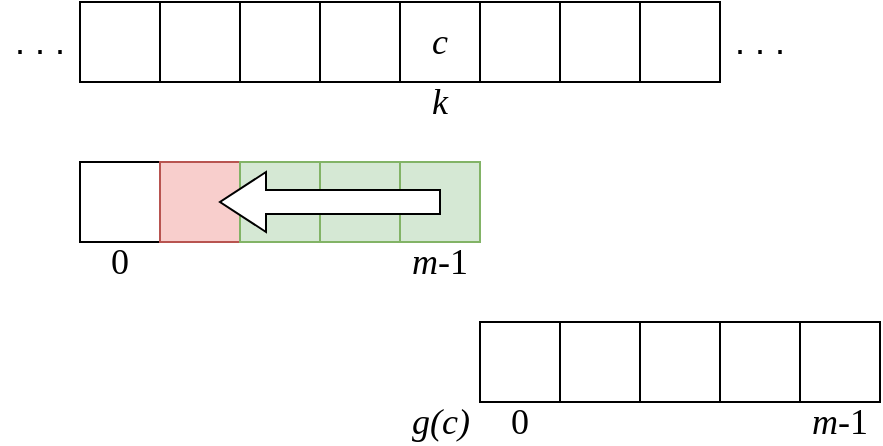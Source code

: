 <mxfile version="12.3.2" type="device" pages="1"><diagram id="L0k7uIFYoEPKFaBkymRu" name="Page-1"><mxGraphModel dx="1092" dy="816" grid="1" gridSize="10" guides="1" tooltips="1" connect="1" arrows="1" fold="1" page="1" pageScale="1" pageWidth="850" pageHeight="1100" math="0" shadow="0"><root><mxCell id="0"/><mxCell id="1" parent="0"/><mxCell id="U-mL0SdtELSIYQQi62HA-1" value="" style="whiteSpace=wrap;html=1;aspect=fixed;" parent="1" vertex="1"><mxGeometry x="40" y="40" width="40" height="40" as="geometry"/></mxCell><mxCell id="U-mL0SdtELSIYQQi62HA-2" value="" style="whiteSpace=wrap;html=1;aspect=fixed;" parent="1" vertex="1"><mxGeometry x="80" y="40" width="40" height="40" as="geometry"/></mxCell><mxCell id="U-mL0SdtELSIYQQi62HA-3" value="" style="whiteSpace=wrap;html=1;aspect=fixed;" parent="1" vertex="1"><mxGeometry x="120" y="40" width="40" height="40" as="geometry"/></mxCell><mxCell id="U-mL0SdtELSIYQQi62HA-4" value="" style="whiteSpace=wrap;html=1;aspect=fixed;" parent="1" vertex="1"><mxGeometry x="160" y="40" width="40" height="40" as="geometry"/></mxCell><mxCell id="U-mL0SdtELSIYQQi62HA-5" value="&lt;font face=&quot;cm&quot; style=&quot;font-size: 18px&quot;&gt;&lt;i&gt;c&lt;/i&gt;&lt;/font&gt;" style="whiteSpace=wrap;html=1;aspect=fixed;" parent="1" vertex="1"><mxGeometry x="200" y="40" width="40" height="40" as="geometry"/></mxCell><mxCell id="U-mL0SdtELSIYQQi62HA-6" value="" style="whiteSpace=wrap;html=1;aspect=fixed;" parent="1" vertex="1"><mxGeometry x="240" y="40" width="40" height="40" as="geometry"/></mxCell><mxCell id="U-mL0SdtELSIYQQi62HA-7" value="" style="whiteSpace=wrap;html=1;aspect=fixed;" parent="1" vertex="1"><mxGeometry x="280" y="40" width="40" height="40" as="geometry"/></mxCell><mxCell id="U-mL0SdtELSIYQQi62HA-8" value="" style="whiteSpace=wrap;html=1;aspect=fixed;" parent="1" vertex="1"><mxGeometry x="40" y="120" width="40" height="40" as="geometry"/></mxCell><mxCell id="U-mL0SdtELSIYQQi62HA-9" value="" style="whiteSpace=wrap;html=1;aspect=fixed;fillColor=#f8cecc;strokeColor=#b85450;" parent="1" vertex="1"><mxGeometry x="80" y="120" width="40" height="40" as="geometry"/></mxCell><mxCell id="U-mL0SdtELSIYQQi62HA-10" value="" style="whiteSpace=wrap;html=1;aspect=fixed;fillColor=#d5e8d4;strokeColor=#82b366;" parent="1" vertex="1"><mxGeometry x="120" y="120" width="40" height="40" as="geometry"/></mxCell><mxCell id="U-mL0SdtELSIYQQi62HA-11" value="" style="whiteSpace=wrap;html=1;aspect=fixed;fillColor=#d5e8d4;strokeColor=#82b366;" parent="1" vertex="1"><mxGeometry x="160" y="120" width="40" height="40" as="geometry"/></mxCell><mxCell id="U-mL0SdtELSIYQQi62HA-12" value="" style="whiteSpace=wrap;html=1;aspect=fixed;fillColor=#d5e8d4;strokeColor=#82b366;" parent="1" vertex="1"><mxGeometry x="200" y="120" width="40" height="40" as="geometry"/></mxCell><mxCell id="U-mL0SdtELSIYQQi62HA-13" value="" style="whiteSpace=wrap;html=1;aspect=fixed;" parent="1" vertex="1"><mxGeometry x="240" y="200" width="40" height="40" as="geometry"/></mxCell><mxCell id="U-mL0SdtELSIYQQi62HA-14" value="" style="whiteSpace=wrap;html=1;aspect=fixed;" parent="1" vertex="1"><mxGeometry x="280" y="200" width="40" height="40" as="geometry"/></mxCell><mxCell id="U-mL0SdtELSIYQQi62HA-15" value="" style="whiteSpace=wrap;html=1;aspect=fixed;" parent="1" vertex="1"><mxGeometry x="320" y="200" width="40" height="40" as="geometry"/></mxCell><mxCell id="U-mL0SdtELSIYQQi62HA-16" value="" style="whiteSpace=wrap;html=1;aspect=fixed;" parent="1" vertex="1"><mxGeometry x="360" y="200" width="40" height="40" as="geometry"/></mxCell><mxCell id="U-mL0SdtELSIYQQi62HA-17" value="" style="whiteSpace=wrap;html=1;aspect=fixed;" parent="1" vertex="1"><mxGeometry x="400" y="200" width="40" height="40" as="geometry"/></mxCell><mxCell id="U-mL0SdtELSIYQQi62HA-18" value="" style="whiteSpace=wrap;html=1;aspect=fixed;" parent="1" vertex="1"><mxGeometry x="320" y="40" width="40" height="40" as="geometry"/></mxCell><mxCell id="U-mL0SdtELSIYQQi62HA-19" value="&lt;font style=&quot;font-size: 18px&quot;&gt;. . .&lt;/font&gt;" style="text;html=1;strokeColor=none;fillColor=none;align=center;verticalAlign=middle;whiteSpace=wrap;rounded=0;" parent="1" vertex="1"><mxGeometry x="360" y="50" width="40" height="20" as="geometry"/></mxCell><mxCell id="U-mL0SdtELSIYQQi62HA-20" value="&lt;font face=&quot;cm&quot; style=&quot;font-size: 18px&quot;&gt;0&lt;/font&gt;" style="text;html=1;strokeColor=none;fillColor=none;align=center;verticalAlign=middle;whiteSpace=wrap;rounded=0;" parent="1" vertex="1"><mxGeometry x="40" y="160" width="40" height="20" as="geometry"/></mxCell><mxCell id="U-mL0SdtELSIYQQi62HA-21" value="&lt;font face=&quot;cm&quot; style=&quot;font-size: 18px&quot;&gt;&lt;i&gt;m&lt;/i&gt;-1&lt;/font&gt;" style="text;html=1;strokeColor=none;fillColor=none;align=center;verticalAlign=middle;whiteSpace=wrap;rounded=0;" parent="1" vertex="1"><mxGeometry x="200" y="160" width="40" height="20" as="geometry"/></mxCell><mxCell id="U-mL0SdtELSIYQQi62HA-22" value="&lt;font face=&quot;cm&quot;&gt;&lt;span style=&quot;font-size: 18px&quot;&gt;&lt;i&gt;k&lt;/i&gt;&lt;/span&gt;&lt;/font&gt;" style="text;html=1;strokeColor=none;fillColor=none;align=center;verticalAlign=middle;whiteSpace=wrap;rounded=0;" parent="1" vertex="1"><mxGeometry x="200" y="80" width="40" height="20" as="geometry"/></mxCell><mxCell id="U-mL0SdtELSIYQQi62HA-27" value="&lt;font style=&quot;font-size: 18px&quot; face=&quot;cm&quot;&gt;&lt;i&gt;g(c)&lt;/i&gt;&lt;/font&gt;" style="text;html=1;align=center;verticalAlign=middle;resizable=0;points=[];;autosize=1;" parent="1" vertex="1"><mxGeometry x="200" y="240" width="40" height="20" as="geometry"/></mxCell><mxCell id="GImF4jwcs6KVKVyUWlGT-1" value="" style="html=1;shadow=0;dashed=0;align=center;verticalAlign=middle;shape=mxgraph.arrows2.arrow;dy=0.6;dx=23;flipH=1;notch=0;" parent="1" vertex="1"><mxGeometry x="110" y="125" width="110" height="30" as="geometry"/></mxCell><mxCell id="ltR3_zbRDyd4YjgoWGx5-1" value="&lt;font face=&quot;cm&quot; style=&quot;font-size: 18px&quot;&gt;0&lt;/font&gt;" style="text;html=1;strokeColor=none;fillColor=none;align=center;verticalAlign=middle;whiteSpace=wrap;rounded=0;" parent="1" vertex="1"><mxGeometry x="240" y="240" width="40" height="20" as="geometry"/></mxCell><mxCell id="ltR3_zbRDyd4YjgoWGx5-4" value="&lt;font face=&quot;cm&quot; style=&quot;font-size: 18px&quot;&gt;&lt;i&gt;m&lt;/i&gt;-1&lt;/font&gt;" style="text;html=1;strokeColor=none;fillColor=none;align=center;verticalAlign=middle;whiteSpace=wrap;rounded=0;" parent="1" vertex="1"><mxGeometry x="400" y="240" width="40" height="20" as="geometry"/></mxCell><mxCell id="524raGMR06Tqjl5RM2nR-1" value="&lt;font style=&quot;font-size: 18px&quot;&gt;. . .&lt;/font&gt;" style="text;html=1;strokeColor=none;fillColor=none;align=center;verticalAlign=middle;whiteSpace=wrap;rounded=0;" vertex="1" parent="1"><mxGeometry y="50" width="40" height="20" as="geometry"/></mxCell></root></mxGraphModel></diagram></mxfile>